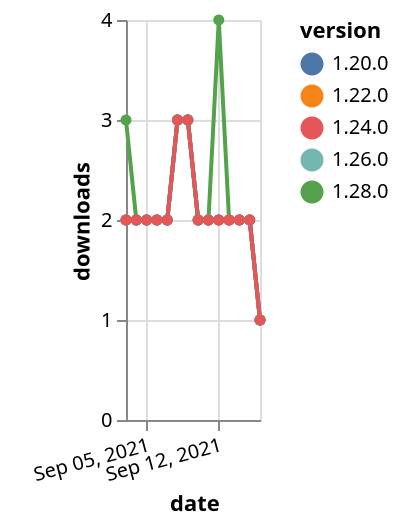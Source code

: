 {"$schema": "https://vega.github.io/schema/vega-lite/v5.json", "description": "A simple bar chart with embedded data.", "data": {"values": [{"date": "2021-09-03", "total": 2235, "delta": 2, "version": "1.22.0"}, {"date": "2021-09-04", "total": 2237, "delta": 2, "version": "1.22.0"}, {"date": "2021-09-05", "total": 2239, "delta": 2, "version": "1.22.0"}, {"date": "2021-09-06", "total": 2241, "delta": 2, "version": "1.22.0"}, {"date": "2021-09-07", "total": 2243, "delta": 2, "version": "1.22.0"}, {"date": "2021-09-08", "total": 2246, "delta": 3, "version": "1.22.0"}, {"date": "2021-09-09", "total": 2249, "delta": 3, "version": "1.22.0"}, {"date": "2021-09-10", "total": 2251, "delta": 2, "version": "1.22.0"}, {"date": "2021-09-11", "total": 2253, "delta": 2, "version": "1.22.0"}, {"date": "2021-09-12", "total": 2255, "delta": 2, "version": "1.22.0"}, {"date": "2021-09-13", "total": 2257, "delta": 2, "version": "1.22.0"}, {"date": "2021-09-14", "total": 2259, "delta": 2, "version": "1.22.0"}, {"date": "2021-09-15", "total": 2261, "delta": 2, "version": "1.22.0"}, {"date": "2021-09-16", "total": 2262, "delta": 1, "version": "1.22.0"}, {"date": "2021-09-03", "total": 1469, "delta": 3, "version": "1.28.0"}, {"date": "2021-09-04", "total": 1471, "delta": 2, "version": "1.28.0"}, {"date": "2021-09-05", "total": 1473, "delta": 2, "version": "1.28.0"}, {"date": "2021-09-06", "total": 1475, "delta": 2, "version": "1.28.0"}, {"date": "2021-09-07", "total": 1477, "delta": 2, "version": "1.28.0"}, {"date": "2021-09-08", "total": 1480, "delta": 3, "version": "1.28.0"}, {"date": "2021-09-09", "total": 1483, "delta": 3, "version": "1.28.0"}, {"date": "2021-09-10", "total": 1485, "delta": 2, "version": "1.28.0"}, {"date": "2021-09-11", "total": 1487, "delta": 2, "version": "1.28.0"}, {"date": "2021-09-12", "total": 1491, "delta": 4, "version": "1.28.0"}, {"date": "2021-09-13", "total": 1493, "delta": 2, "version": "1.28.0"}, {"date": "2021-09-14", "total": 1495, "delta": 2, "version": "1.28.0"}, {"date": "2021-09-15", "total": 1497, "delta": 2, "version": "1.28.0"}, {"date": "2021-09-16", "total": 1498, "delta": 1, "version": "1.28.0"}, {"date": "2021-09-03", "total": 1637, "delta": 2, "version": "1.26.0"}, {"date": "2021-09-04", "total": 1639, "delta": 2, "version": "1.26.0"}, {"date": "2021-09-05", "total": 1641, "delta": 2, "version": "1.26.0"}, {"date": "2021-09-06", "total": 1643, "delta": 2, "version": "1.26.0"}, {"date": "2021-09-07", "total": 1645, "delta": 2, "version": "1.26.0"}, {"date": "2021-09-08", "total": 1648, "delta": 3, "version": "1.26.0"}, {"date": "2021-09-09", "total": 1651, "delta": 3, "version": "1.26.0"}, {"date": "2021-09-10", "total": 1653, "delta": 2, "version": "1.26.0"}, {"date": "2021-09-11", "total": 1655, "delta": 2, "version": "1.26.0"}, {"date": "2021-09-12", "total": 1657, "delta": 2, "version": "1.26.0"}, {"date": "2021-09-13", "total": 1659, "delta": 2, "version": "1.26.0"}, {"date": "2021-09-14", "total": 1661, "delta": 2, "version": "1.26.0"}, {"date": "2021-09-15", "total": 1663, "delta": 2, "version": "1.26.0"}, {"date": "2021-09-16", "total": 1664, "delta": 1, "version": "1.26.0"}, {"date": "2021-09-03", "total": 2273, "delta": 2, "version": "1.20.0"}, {"date": "2021-09-04", "total": 2275, "delta": 2, "version": "1.20.0"}, {"date": "2021-09-05", "total": 2277, "delta": 2, "version": "1.20.0"}, {"date": "2021-09-06", "total": 2279, "delta": 2, "version": "1.20.0"}, {"date": "2021-09-07", "total": 2281, "delta": 2, "version": "1.20.0"}, {"date": "2021-09-08", "total": 2284, "delta": 3, "version": "1.20.0"}, {"date": "2021-09-09", "total": 2287, "delta": 3, "version": "1.20.0"}, {"date": "2021-09-10", "total": 2289, "delta": 2, "version": "1.20.0"}, {"date": "2021-09-11", "total": 2291, "delta": 2, "version": "1.20.0"}, {"date": "2021-09-12", "total": 2293, "delta": 2, "version": "1.20.0"}, {"date": "2021-09-13", "total": 2295, "delta": 2, "version": "1.20.0"}, {"date": "2021-09-14", "total": 2297, "delta": 2, "version": "1.20.0"}, {"date": "2021-09-15", "total": 2299, "delta": 2, "version": "1.20.0"}, {"date": "2021-09-16", "total": 2300, "delta": 1, "version": "1.20.0"}, {"date": "2021-09-03", "total": 2046, "delta": 2, "version": "1.24.0"}, {"date": "2021-09-04", "total": 2048, "delta": 2, "version": "1.24.0"}, {"date": "2021-09-05", "total": 2050, "delta": 2, "version": "1.24.0"}, {"date": "2021-09-06", "total": 2052, "delta": 2, "version": "1.24.0"}, {"date": "2021-09-07", "total": 2054, "delta": 2, "version": "1.24.0"}, {"date": "2021-09-08", "total": 2057, "delta": 3, "version": "1.24.0"}, {"date": "2021-09-09", "total": 2060, "delta": 3, "version": "1.24.0"}, {"date": "2021-09-10", "total": 2062, "delta": 2, "version": "1.24.0"}, {"date": "2021-09-11", "total": 2064, "delta": 2, "version": "1.24.0"}, {"date": "2021-09-12", "total": 2066, "delta": 2, "version": "1.24.0"}, {"date": "2021-09-13", "total": 2068, "delta": 2, "version": "1.24.0"}, {"date": "2021-09-14", "total": 2070, "delta": 2, "version": "1.24.0"}, {"date": "2021-09-15", "total": 2072, "delta": 2, "version": "1.24.0"}, {"date": "2021-09-16", "total": 2073, "delta": 1, "version": "1.24.0"}]}, "width": "container", "mark": {"type": "line", "point": {"filled": true}}, "encoding": {"x": {"field": "date", "type": "temporal", "timeUnit": "yearmonthdate", "title": "date", "axis": {"labelAngle": -15}}, "y": {"field": "delta", "type": "quantitative", "title": "downloads"}, "color": {"field": "version", "type": "nominal"}, "tooltip": {"field": "delta"}}}